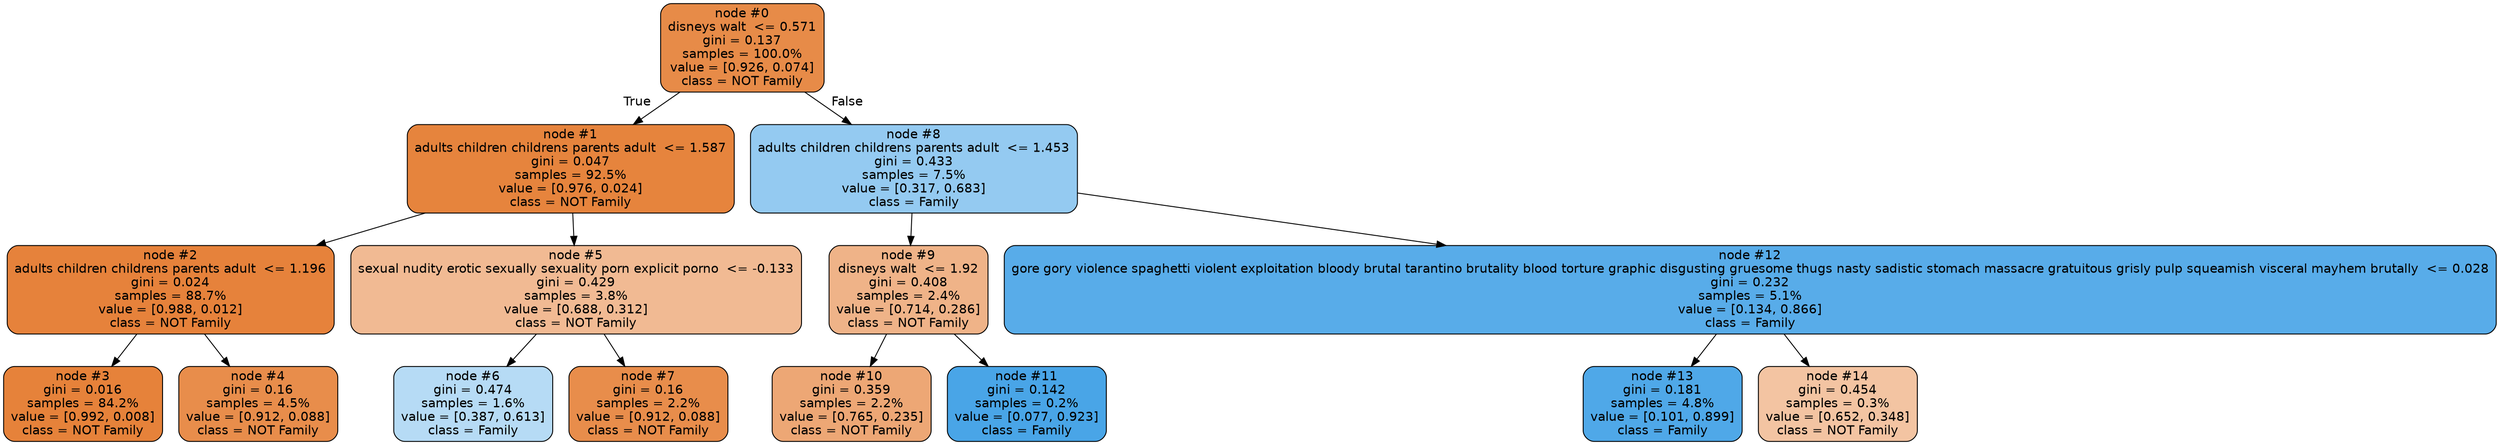 digraph Tree {
node [shape=box, style="filled, rounded", color="black", fontname=helvetica] ;
edge [fontname=helvetica] ;
0 [label="node #0\ndisneys walt  <= 0.571\ngini = 0.137\nsamples = 100.0%\nvalue = [0.926, 0.074]\nclass = NOT Family", fillcolor="#e58139eb"] ;
1 [label="node #1\nadults children childrens parents adult  <= 1.587\ngini = 0.047\nsamples = 92.5%\nvalue = [0.976, 0.024]\nclass = NOT Family", fillcolor="#e58139f9"] ;
0 -> 1 [labeldistance=2.5, labelangle=45, headlabel="True"] ;
2 [label="node #2\nadults children childrens parents adult  <= 1.196\ngini = 0.024\nsamples = 88.7%\nvalue = [0.988, 0.012]\nclass = NOT Family", fillcolor="#e58139fc"] ;
1 -> 2 ;
3 [label="node #3\ngini = 0.016\nsamples = 84.2%\nvalue = [0.992, 0.008]\nclass = NOT Family", fillcolor="#e58139fd"] ;
2 -> 3 ;
4 [label="node #4\ngini = 0.16\nsamples = 4.5%\nvalue = [0.912, 0.088]\nclass = NOT Family", fillcolor="#e58139e7"] ;
2 -> 4 ;
5 [label="node #5\nsexual nudity erotic sexually sexuality porn explicit porno  <= -0.133\ngini = 0.429\nsamples = 3.8%\nvalue = [0.688, 0.312]\nclass = NOT Family", fillcolor="#e581398b"] ;
1 -> 5 ;
6 [label="node #6\ngini = 0.474\nsamples = 1.6%\nvalue = [0.387, 0.613]\nclass = Family", fillcolor="#399de55e"] ;
5 -> 6 ;
7 [label="node #7\ngini = 0.16\nsamples = 2.2%\nvalue = [0.912, 0.088]\nclass = NOT Family", fillcolor="#e58139e7"] ;
5 -> 7 ;
8 [label="node #8\nadults children childrens parents adult  <= 1.453\ngini = 0.433\nsamples = 7.5%\nvalue = [0.317, 0.683]\nclass = Family", fillcolor="#399de589"] ;
0 -> 8 [labeldistance=2.5, labelangle=-45, headlabel="False"] ;
9 [label="node #9\ndisneys walt  <= 1.92\ngini = 0.408\nsamples = 2.4%\nvalue = [0.714, 0.286]\nclass = NOT Family", fillcolor="#e5813999"] ;
8 -> 9 ;
10 [label="node #10\ngini = 0.359\nsamples = 2.2%\nvalue = [0.765, 0.235]\nclass = NOT Family", fillcolor="#e58139b1"] ;
9 -> 10 ;
11 [label="node #11\ngini = 0.142\nsamples = 0.2%\nvalue = [0.077, 0.923]\nclass = Family", fillcolor="#399de5ea"] ;
9 -> 11 ;
12 [label="node #12\ngore gory violence spaghetti violent exploitation bloody brutal tarantino brutality blood torture graphic disgusting gruesome thugs nasty sadistic stomach massacre gratuitous grisly pulp squeamish visceral mayhem brutally  <= 0.028\ngini = 0.232\nsamples = 5.1%\nvalue = [0.134, 0.866]\nclass = Family", fillcolor="#399de5d7"] ;
8 -> 12 ;
13 [label="node #13\ngini = 0.181\nsamples = 4.8%\nvalue = [0.101, 0.899]\nclass = Family", fillcolor="#399de5e2"] ;
12 -> 13 ;
14 [label="node #14\ngini = 0.454\nsamples = 0.3%\nvalue = [0.652, 0.348]\nclass = NOT Family", fillcolor="#e5813977"] ;
12 -> 14 ;
}